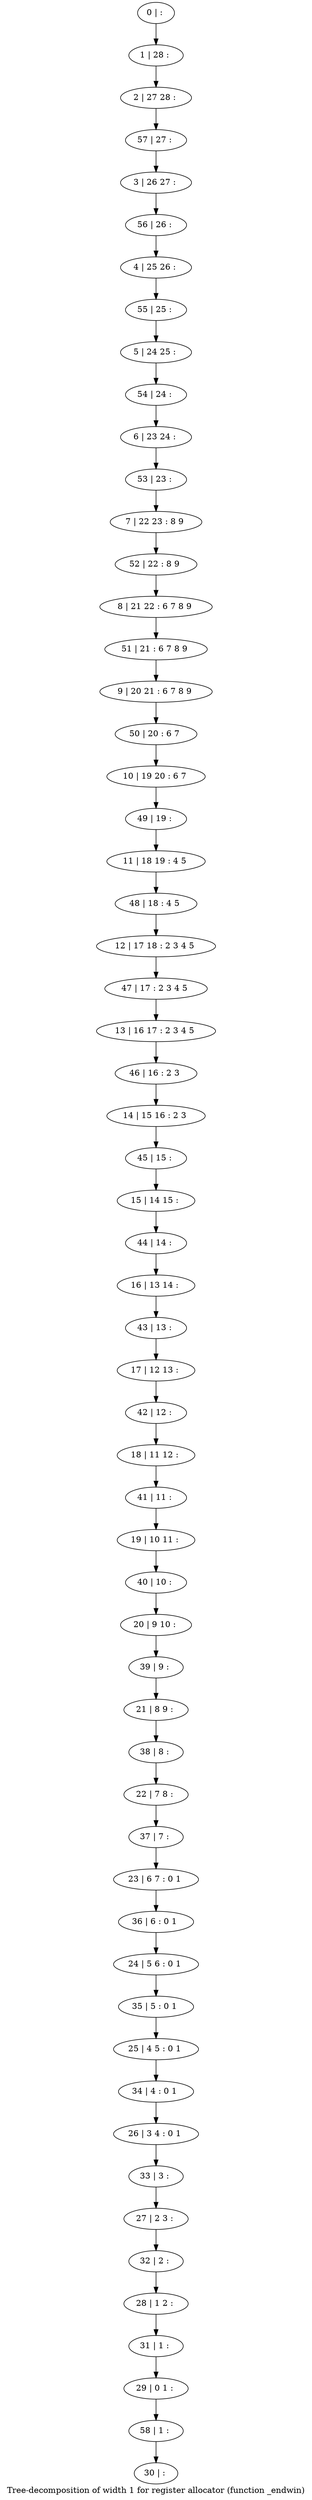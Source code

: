 digraph G {
graph [label="Tree-decomposition of width 1 for register allocator (function _endwin)"]
0[label="0 | : "];
1[label="1 | 28 : "];
2[label="2 | 27 28 : "];
3[label="3 | 26 27 : "];
4[label="4 | 25 26 : "];
5[label="5 | 24 25 : "];
6[label="6 | 23 24 : "];
7[label="7 | 22 23 : 8 9 "];
8[label="8 | 21 22 : 6 7 8 9 "];
9[label="9 | 20 21 : 6 7 8 9 "];
10[label="10 | 19 20 : 6 7 "];
11[label="11 | 18 19 : 4 5 "];
12[label="12 | 17 18 : 2 3 4 5 "];
13[label="13 | 16 17 : 2 3 4 5 "];
14[label="14 | 15 16 : 2 3 "];
15[label="15 | 14 15 : "];
16[label="16 | 13 14 : "];
17[label="17 | 12 13 : "];
18[label="18 | 11 12 : "];
19[label="19 | 10 11 : "];
20[label="20 | 9 10 : "];
21[label="21 | 8 9 : "];
22[label="22 | 7 8 : "];
23[label="23 | 6 7 : 0 1 "];
24[label="24 | 5 6 : 0 1 "];
25[label="25 | 4 5 : 0 1 "];
26[label="26 | 3 4 : 0 1 "];
27[label="27 | 2 3 : "];
28[label="28 | 1 2 : "];
29[label="29 | 0 1 : "];
30[label="30 | : "];
31[label="31 | 1 : "];
32[label="32 | 2 : "];
33[label="33 | 3 : "];
34[label="34 | 4 : 0 1 "];
35[label="35 | 5 : 0 1 "];
36[label="36 | 6 : 0 1 "];
37[label="37 | 7 : "];
38[label="38 | 8 : "];
39[label="39 | 9 : "];
40[label="40 | 10 : "];
41[label="41 | 11 : "];
42[label="42 | 12 : "];
43[label="43 | 13 : "];
44[label="44 | 14 : "];
45[label="45 | 15 : "];
46[label="46 | 16 : 2 3 "];
47[label="47 | 17 : 2 3 4 5 "];
48[label="48 | 18 : 4 5 "];
49[label="49 | 19 : "];
50[label="50 | 20 : 6 7 "];
51[label="51 | 21 : 6 7 8 9 "];
52[label="52 | 22 : 8 9 "];
53[label="53 | 23 : "];
54[label="54 | 24 : "];
55[label="55 | 25 : "];
56[label="56 | 26 : "];
57[label="57 | 27 : "];
58[label="58 | 1 : "];
0->1 ;
1->2 ;
31->29 ;
28->31 ;
32->28 ;
27->32 ;
33->27 ;
26->33 ;
34->26 ;
25->34 ;
35->25 ;
24->35 ;
36->24 ;
23->36 ;
37->23 ;
22->37 ;
38->22 ;
21->38 ;
39->21 ;
20->39 ;
40->20 ;
19->40 ;
41->19 ;
18->41 ;
42->18 ;
17->42 ;
43->17 ;
16->43 ;
44->16 ;
15->44 ;
45->15 ;
14->45 ;
46->14 ;
13->46 ;
47->13 ;
12->47 ;
48->12 ;
11->48 ;
49->11 ;
10->49 ;
50->10 ;
9->50 ;
51->9 ;
8->51 ;
52->8 ;
7->52 ;
53->7 ;
6->53 ;
54->6 ;
5->54 ;
55->5 ;
4->55 ;
56->4 ;
3->56 ;
57->3 ;
2->57 ;
58->30 ;
29->58 ;
}
